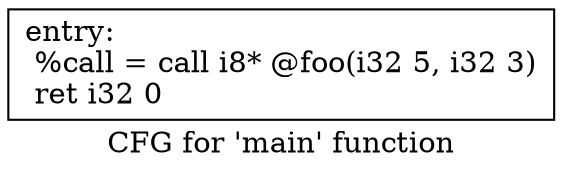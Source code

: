 digraph "CFG for 'main' function" {
	label="CFG for 'main' function";

	Node0x49102e0 [shape=record,label="{entry:\l  %call = call i8* @foo(i32 5, i32 3)\l  ret i32 0\l}"];
}
